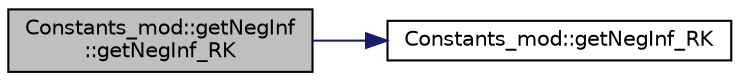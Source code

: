 digraph "Constants_mod::getNegInf::getNegInf_RK"
{
 // LATEX_PDF_SIZE
  edge [fontname="Helvetica",fontsize="10",labelfontname="Helvetica",labelfontsize="10"];
  node [fontname="Helvetica",fontsize="10",shape=record];
  rankdir="LR";
  Node1 [label="Constants_mod::getNegInf\l::getNegInf_RK",height=0.2,width=0.4,color="black", fillcolor="grey75", style="filled", fontcolor="black",tooltip=" "];
  Node1 -> Node2 [color="midnightblue",fontsize="10",style="solid",fontname="Helvetica"];
  Node2 [label="Constants_mod::getNegInf_RK",height=0.2,width=0.4,color="black", fillcolor="white", style="filled",URL="$namespaceConstants__mod.html#a31fbe3c45b5c394b7e870789d42470ac",tooltip=" "];
}
